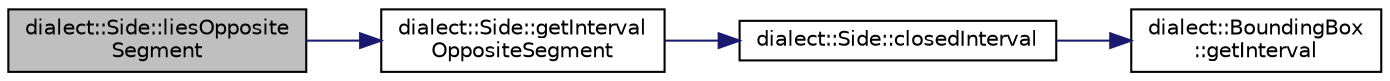digraph "dialect::Side::liesOppositeSegment"
{
  edge [fontname="Helvetica",fontsize="10",labelfontname="Helvetica",labelfontsize="10"];
  node [fontname="Helvetica",fontsize="10",shape=record];
  rankdir="LR";
  Node38 [label="dialect::Side::liesOpposite\lSegment",height=0.2,width=0.4,color="black", fillcolor="grey75", style="filled", fontcolor="black"];
  Node38 -> Node39 [color="midnightblue",fontsize="10",style="solid",fontname="Helvetica"];
  Node39 [label="dialect::Side::getInterval\lOppositeSegment",height=0.2,width=0.4,color="black", fillcolor="white", style="filled",URL="$classdialect_1_1Side.html#ab138883aeb6afe0b0456fe5fa6bcea02",tooltip="Compute the closed interval [a, b] that is the intersection of this Side&#39;s closed interval with that ..."];
  Node39 -> Node40 [color="midnightblue",fontsize="10",style="solid",fontname="Helvetica"];
  Node40 [label="dialect::Side::closedInterval",height=0.2,width=0.4,color="black", fillcolor="white", style="filled",URL="$classdialect_1_1Side.html#aabf1123cd3b813b3810f51333da2b3bc",tooltip="Compute the closed interval [a, b], where a and b are the extreme coordinates covered by this Side..."];
  Node40 -> Node41 [color="midnightblue",fontsize="10",style="solid",fontname="Helvetica"];
  Node41 [label="dialect::BoundingBox\l::getInterval",height=0.2,width=0.4,color="black", fillcolor="white", style="filled",URL="$structdialect_1_1BoundingBox.html#ae0427ce3fe7f9da95a9c3107cc51387f",tooltip="Get the interval in a given dimension. "];
}
